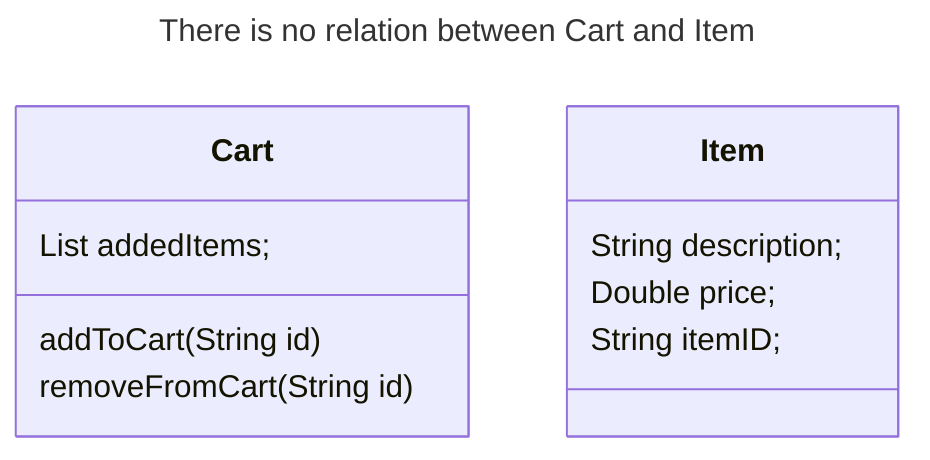 ---
title : "There is no relation between Cart and Item"
---
classDiagram
    class Cart {
        List<String> addedItems;
        addToCart(String id)
        removeFromCart(String id)
        }
    class Item {
        String description;
        Double price;
        String itemID;
        }